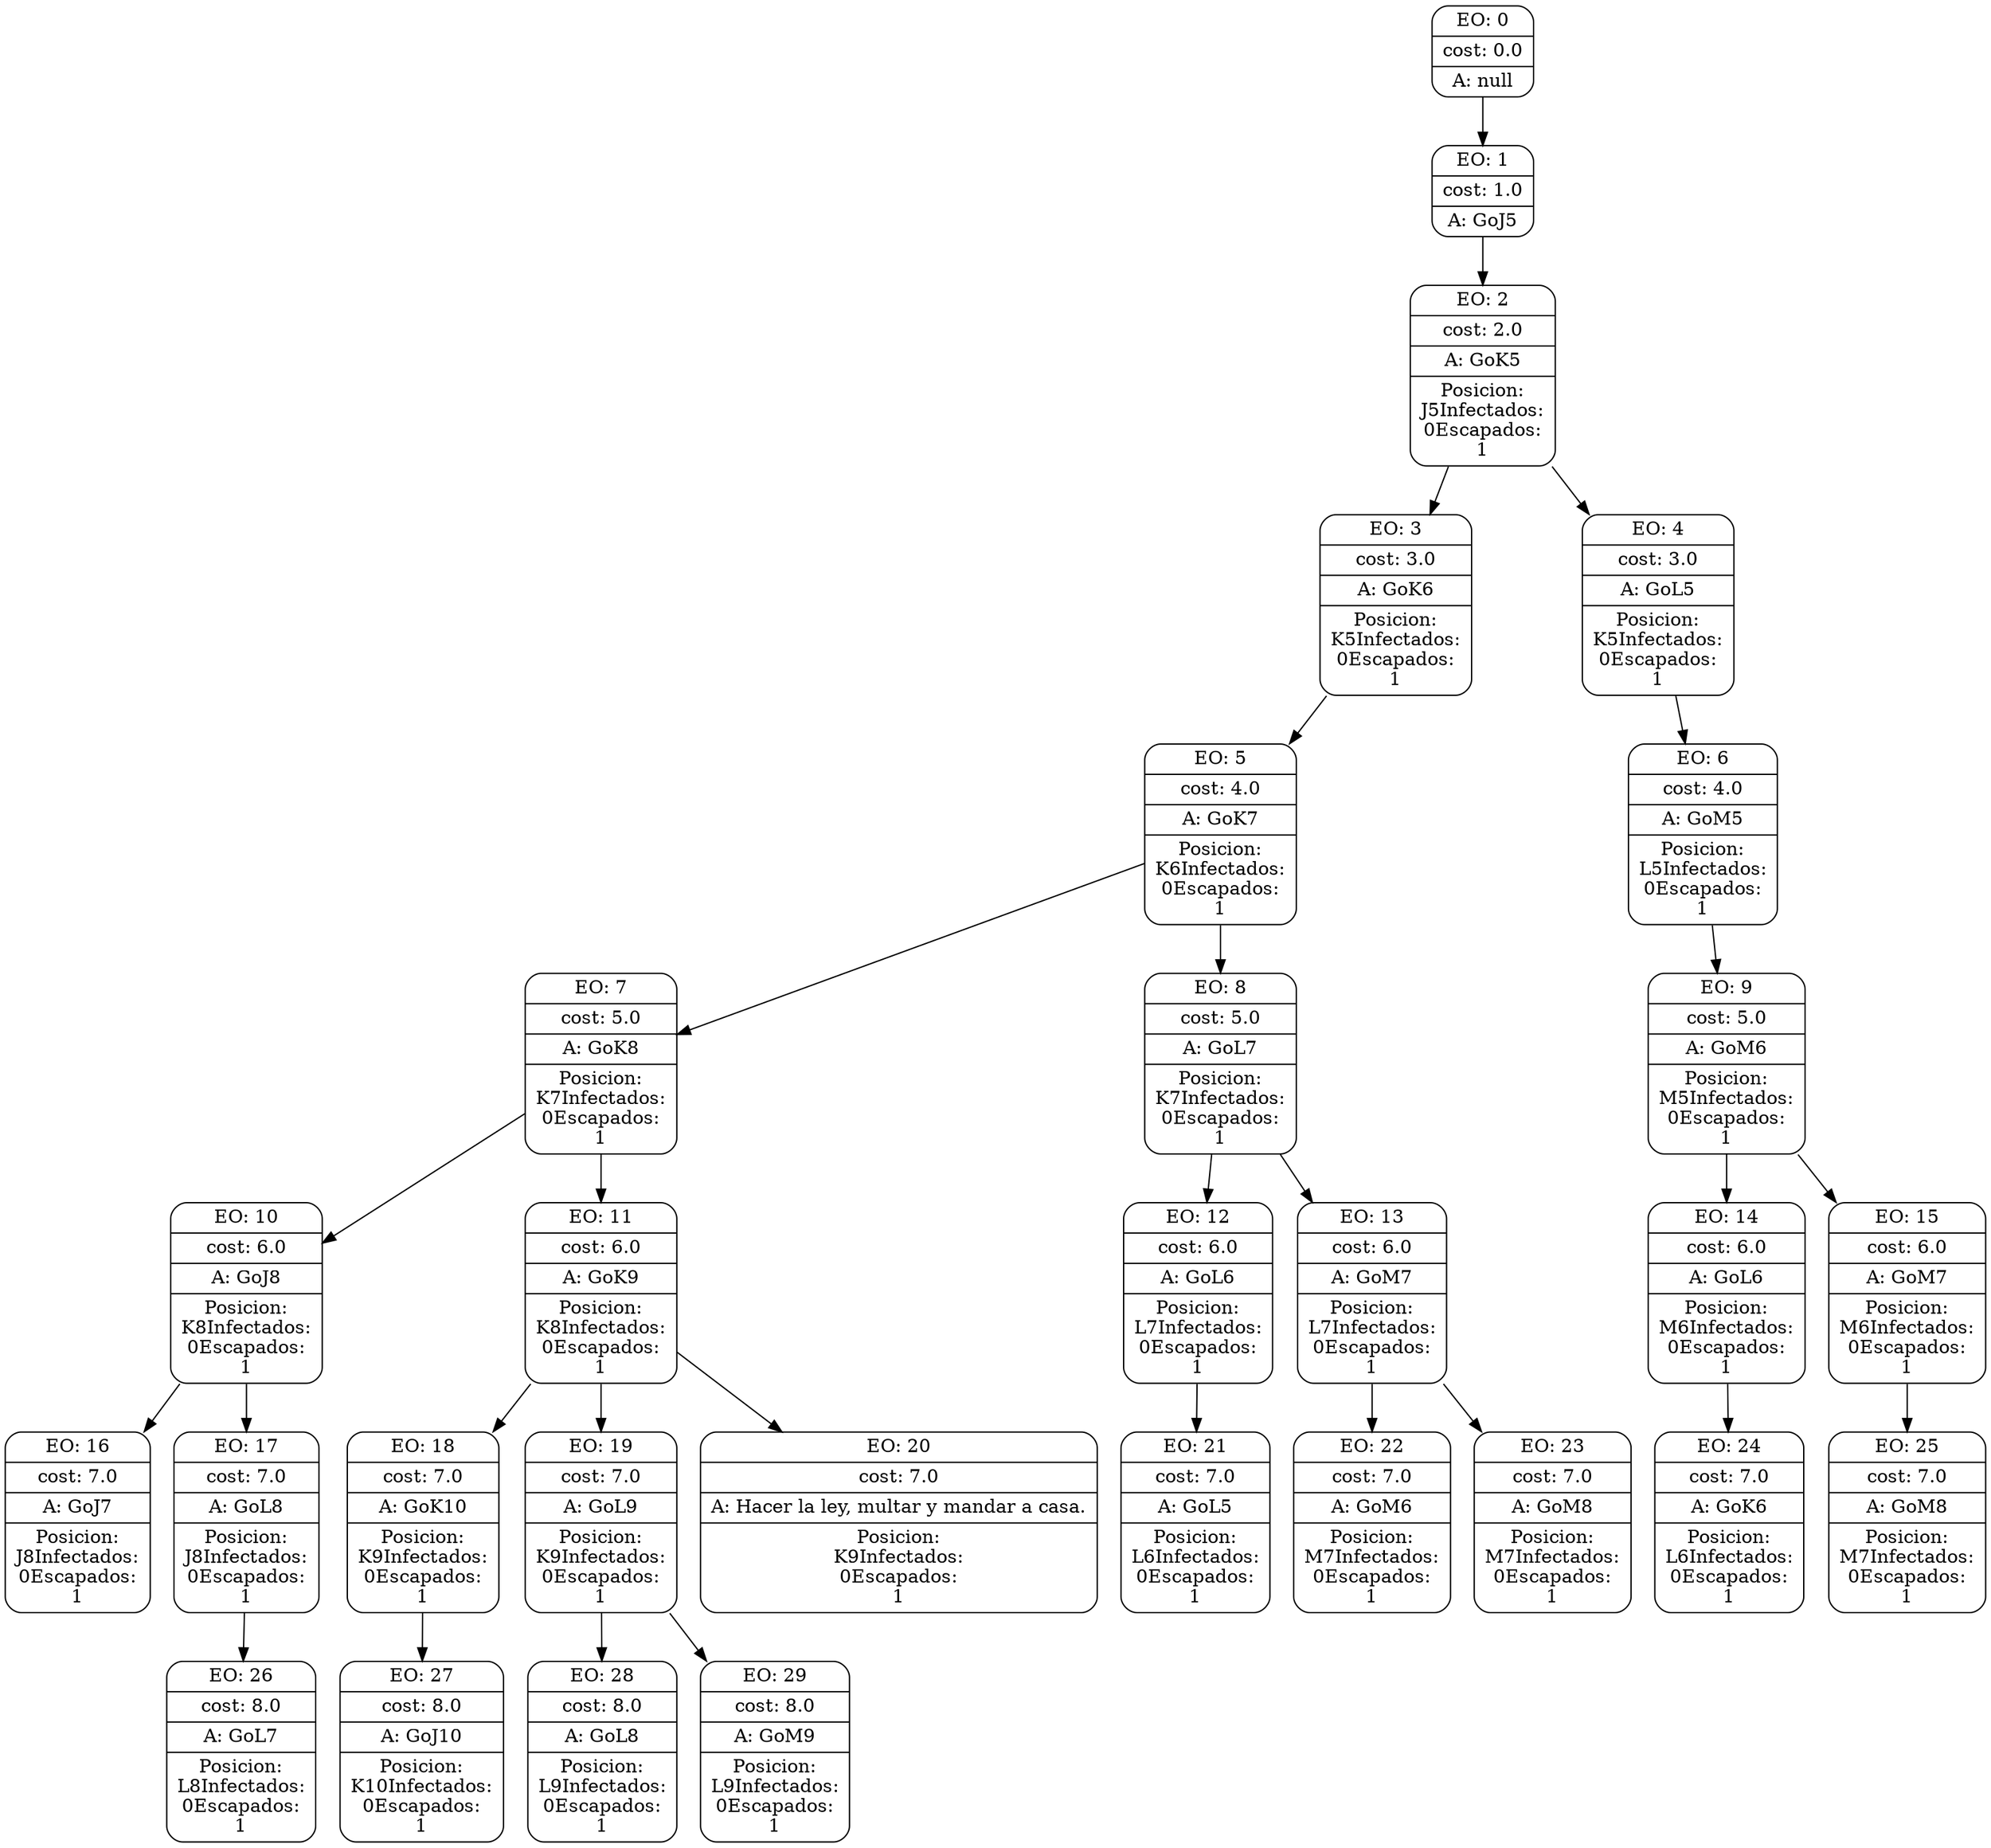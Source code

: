 digraph g {
node [shape = Mrecord];
nodo0[label="{EO: 0|cost: 0.0|A: null}"]
nodo1[label="{EO: 1|cost: 1.0|A: GoJ5}"]
nodo2[label="{EO: 2|cost: 2.0|A: GoK5|Posicion:\nJ5
Infectados:\n0
Escapados:\n1}"]
nodo3[label="{EO: 3|cost: 3.0|A: GoK6|Posicion:\nK5
Infectados:\n0
Escapados:\n1}"]
nodo5[label="{EO: 5|cost: 4.0|A: GoK7|Posicion:\nK6
Infectados:\n0
Escapados:\n1}"]
nodo7[label="{EO: 7|cost: 5.0|A: GoK8|Posicion:\nK7
Infectados:\n0
Escapados:\n1}"]
nodo10[label="{EO: 10|cost: 6.0|A: GoJ8|Posicion:\nK8
Infectados:\n0
Escapados:\n1}"]
nodo16[label="{EO: 16|cost: 7.0|A: GoJ7|Posicion:\nJ8
Infectados:\n0
Escapados:\n1}"]

nodo10 -> nodo16;
nodo17[label="{EO: 17|cost: 7.0|A: GoL8|Posicion:\nJ8
Infectados:\n0
Escapados:\n1}"]
nodo26[label="{EO: 26|cost: 8.0|A: GoL7|Posicion:\nL8
Infectados:\n0
Escapados:\n1}"]

nodo17 -> nodo26;

nodo10 -> nodo17;

nodo7 -> nodo10;
nodo11[label="{EO: 11|cost: 6.0|A: GoK9|Posicion:\nK8
Infectados:\n0
Escapados:\n1}"]
nodo18[label="{EO: 18|cost: 7.0|A: GoK10|Posicion:\nK9
Infectados:\n0
Escapados:\n1}"]
nodo27[label="{EO: 27|cost: 8.0|A: GoJ10|Posicion:\nK10
Infectados:\n0
Escapados:\n1}"]

nodo18 -> nodo27;

nodo11 -> nodo18;
nodo19[label="{EO: 19|cost: 7.0|A: GoL9|Posicion:\nK9
Infectados:\n0
Escapados:\n1}"]
nodo28[label="{EO: 28|cost: 8.0|A: GoL8|Posicion:\nL9
Infectados:\n0
Escapados:\n1}"]

nodo19 -> nodo28;
nodo29[label="{EO: 29|cost: 8.0|A: GoM9|Posicion:\nL9
Infectados:\n0
Escapados:\n1}"]

nodo19 -> nodo29;

nodo11 -> nodo19;
nodo20[label="{EO: 20|cost: 7.0|A: Hacer la ley, multar y mandar a casa.|Posicion:\nK9
Infectados:\n0
Escapados:\n1}"]

nodo11 -> nodo20;

nodo7 -> nodo11;

nodo5 -> nodo7;
nodo8[label="{EO: 8|cost: 5.0|A: GoL7|Posicion:\nK7
Infectados:\n0
Escapados:\n1}"]
nodo12[label="{EO: 12|cost: 6.0|A: GoL6|Posicion:\nL7
Infectados:\n0
Escapados:\n1}"]
nodo21[label="{EO: 21|cost: 7.0|A: GoL5|Posicion:\nL6
Infectados:\n0
Escapados:\n1}"]

nodo12 -> nodo21;

nodo8 -> nodo12;
nodo13[label="{EO: 13|cost: 6.0|A: GoM7|Posicion:\nL7
Infectados:\n0
Escapados:\n1}"]
nodo22[label="{EO: 22|cost: 7.0|A: GoM6|Posicion:\nM7
Infectados:\n0
Escapados:\n1}"]

nodo13 -> nodo22;
nodo23[label="{EO: 23|cost: 7.0|A: GoM8|Posicion:\nM7
Infectados:\n0
Escapados:\n1}"]

nodo13 -> nodo23;

nodo8 -> nodo13;

nodo5 -> nodo8;

nodo3 -> nodo5;

nodo2 -> nodo3;
nodo4[label="{EO: 4|cost: 3.0|A: GoL5|Posicion:\nK5
Infectados:\n0
Escapados:\n1}"]
nodo6[label="{EO: 6|cost: 4.0|A: GoM5|Posicion:\nL5
Infectados:\n0
Escapados:\n1}"]
nodo9[label="{EO: 9|cost: 5.0|A: GoM6|Posicion:\nM5
Infectados:\n0
Escapados:\n1}"]
nodo14[label="{EO: 14|cost: 6.0|A: GoL6|Posicion:\nM6
Infectados:\n0
Escapados:\n1}"]
nodo24[label="{EO: 24|cost: 7.0|A: GoK6|Posicion:\nL6
Infectados:\n0
Escapados:\n1}"]

nodo14 -> nodo24;

nodo9 -> nodo14;
nodo15[label="{EO: 15|cost: 6.0|A: GoM7|Posicion:\nM6
Infectados:\n0
Escapados:\n1}"]
nodo25[label="{EO: 25|cost: 7.0|A: GoM8|Posicion:\nM7
Infectados:\n0
Escapados:\n1}"]

nodo15 -> nodo25;

nodo9 -> nodo15;

nodo6 -> nodo9;

nodo4 -> nodo6;

nodo2 -> nodo4;

nodo1 -> nodo2;

nodo0 -> nodo1;


}
